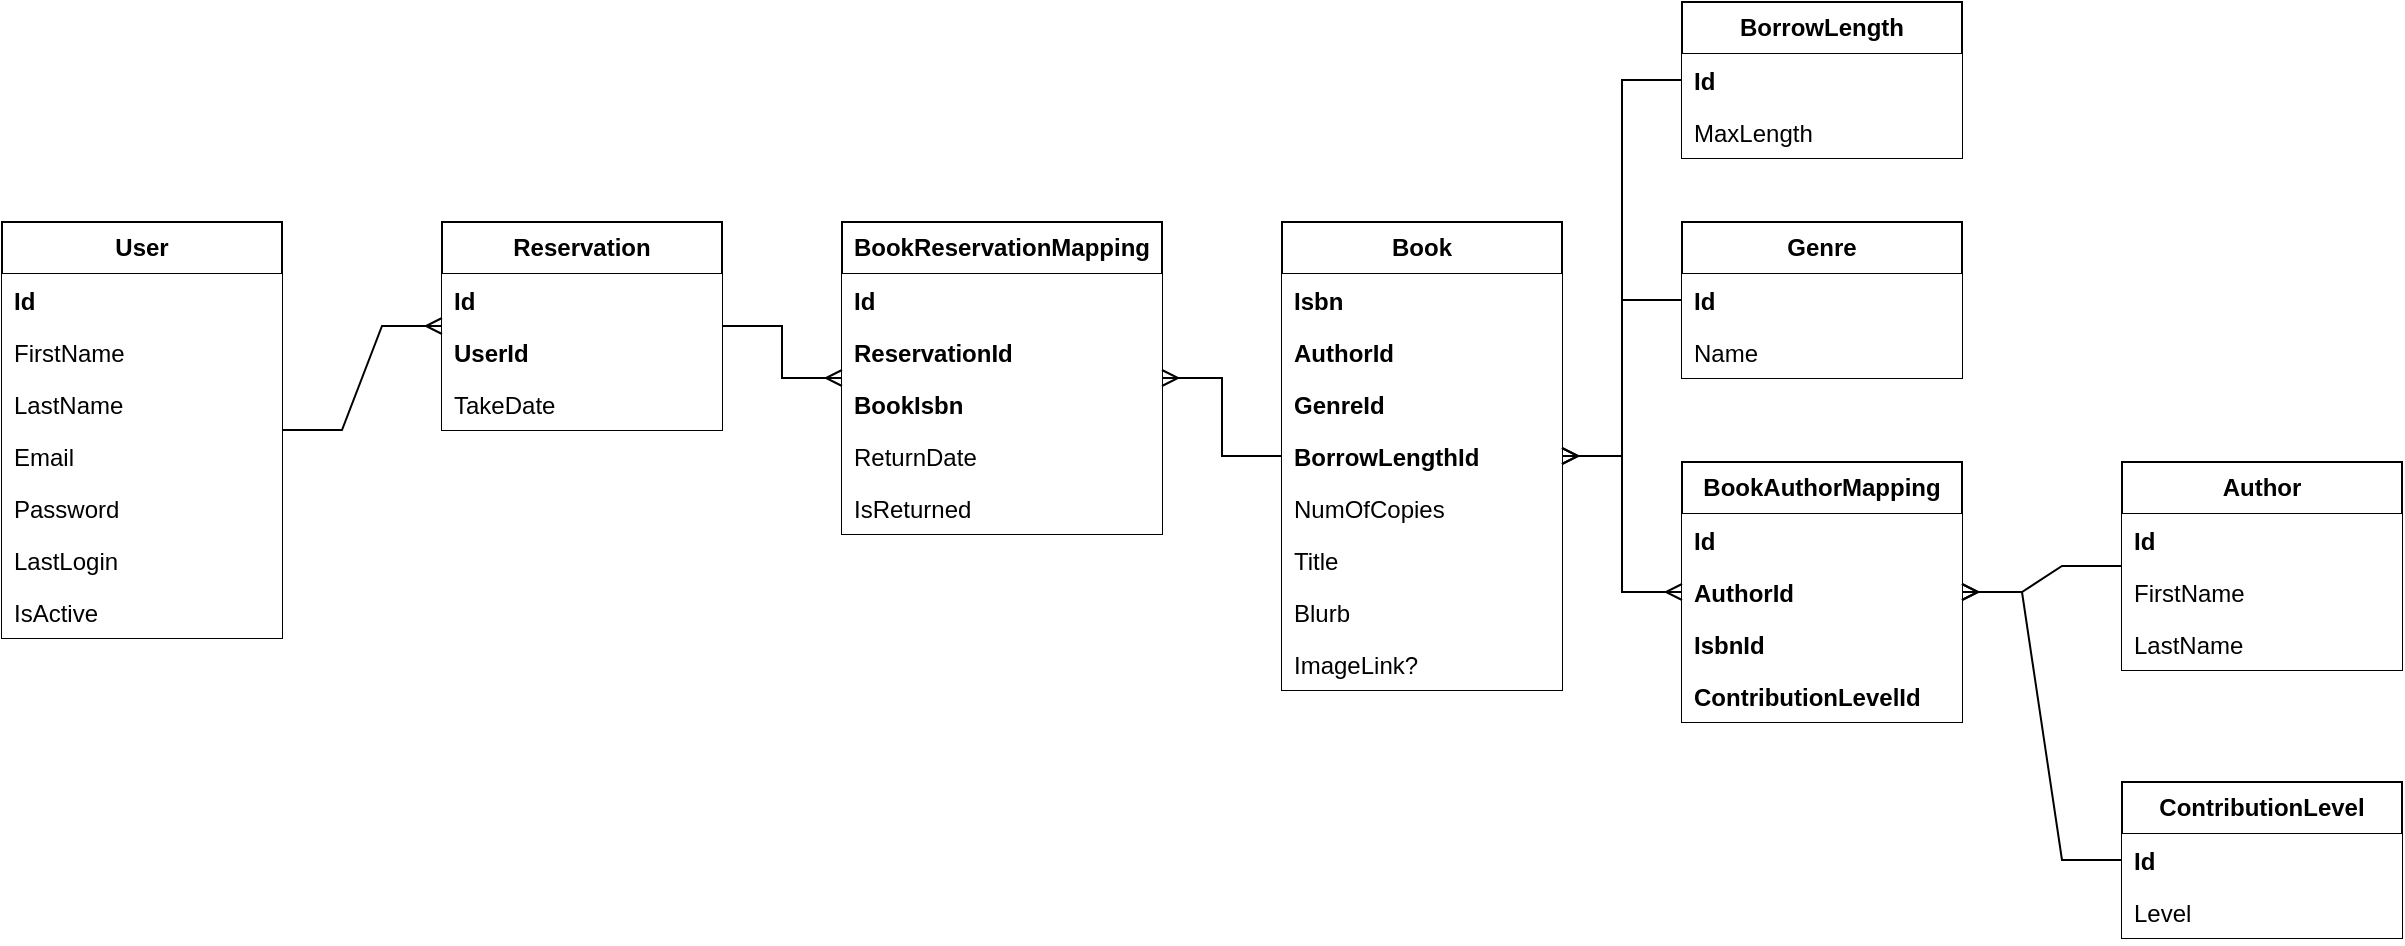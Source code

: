 <mxfile version="24.8.0">
  <diagram id="C5RBs43oDa-KdzZeNtuy" name="Page-1">
    <mxGraphModel dx="2665" dy="962" grid="1" gridSize="10" guides="1" tooltips="1" connect="1" arrows="1" fold="1" page="1" pageScale="1" pageWidth="827" pageHeight="1169" math="0" shadow="0">
      <root>
        <mxCell id="WIyWlLk6GJQsqaUBKTNV-0" />
        <mxCell id="WIyWlLk6GJQsqaUBKTNV-1" parent="WIyWlLk6GJQsqaUBKTNV-0" />
        <mxCell id="lsi96pCt2vtQKQuAoiT2-0" value="BookAuthorMapping" style="swimlane;fontStyle=1;childLayout=stackLayout;horizontal=1;startSize=26;fillColor=default;horizontalStack=0;resizeParent=1;resizeParentMax=0;resizeLast=0;collapsible=1;marginBottom=0;whiteSpace=wrap;html=1;" vertex="1" parent="WIyWlLk6GJQsqaUBKTNV-1">
          <mxGeometry x="660" y="280" width="140" height="130" as="geometry" />
        </mxCell>
        <mxCell id="lsi96pCt2vtQKQuAoiT2-3" value="Id" style="text;strokeColor=none;fillColor=default;align=left;verticalAlign=top;spacingLeft=4;spacingRight=4;overflow=hidden;rotatable=0;points=[[0,0.5],[1,0.5]];portConstraint=eastwest;whiteSpace=wrap;html=1;fontStyle=1" vertex="1" parent="lsi96pCt2vtQKQuAoiT2-0">
          <mxGeometry y="26" width="140" height="26" as="geometry" />
        </mxCell>
        <mxCell id="lsi96pCt2vtQKQuAoiT2-79" value="AuthorId" style="text;strokeColor=none;fillColor=default;align=left;verticalAlign=top;spacingLeft=4;spacingRight=4;overflow=hidden;rotatable=0;points=[[0,0.5],[1,0.5]];portConstraint=eastwest;whiteSpace=wrap;html=1;fontStyle=1" vertex="1" parent="lsi96pCt2vtQKQuAoiT2-0">
          <mxGeometry y="52" width="140" height="26" as="geometry" />
        </mxCell>
        <mxCell id="lsi96pCt2vtQKQuAoiT2-80" value="IsbnId" style="text;strokeColor=none;fillColor=default;align=left;verticalAlign=top;spacingLeft=4;spacingRight=4;overflow=hidden;rotatable=0;points=[[0,0.5],[1,0.5]];portConstraint=eastwest;whiteSpace=wrap;html=1;fontStyle=1" vertex="1" parent="lsi96pCt2vtQKQuAoiT2-0">
          <mxGeometry y="78" width="140" height="26" as="geometry" />
        </mxCell>
        <mxCell id="lsi96pCt2vtQKQuAoiT2-81" value="ContributionLevelId" style="text;strokeColor=none;fillColor=default;align=left;verticalAlign=top;spacingLeft=4;spacingRight=4;overflow=hidden;rotatable=0;points=[[0,0.5],[1,0.5]];portConstraint=eastwest;whiteSpace=wrap;html=1;fontStyle=1" vertex="1" parent="lsi96pCt2vtQKQuAoiT2-0">
          <mxGeometry y="104" width="140" height="26" as="geometry" />
        </mxCell>
        <mxCell id="lsi96pCt2vtQKQuAoiT2-7" value="Book" style="swimlane;fontStyle=1;childLayout=stackLayout;horizontal=1;startSize=26;fillColor=default;horizontalStack=0;resizeParent=1;resizeParentMax=0;resizeLast=0;collapsible=1;marginBottom=0;whiteSpace=wrap;html=1;" vertex="1" parent="WIyWlLk6GJQsqaUBKTNV-1">
          <mxGeometry x="460" y="160" width="140" height="234" as="geometry" />
        </mxCell>
        <mxCell id="lsi96pCt2vtQKQuAoiT2-8" value="Isbn" style="text;strokeColor=none;fillColor=default;align=left;verticalAlign=top;spacingLeft=4;spacingRight=4;overflow=hidden;rotatable=0;points=[[0,0.5],[1,0.5]];portConstraint=eastwest;whiteSpace=wrap;html=1;fontStyle=1" vertex="1" parent="lsi96pCt2vtQKQuAoiT2-7">
          <mxGeometry y="26" width="140" height="26" as="geometry" />
        </mxCell>
        <mxCell id="lsi96pCt2vtQKQuAoiT2-17" value="AuthorId" style="text;strokeColor=none;fillColor=default;align=left;verticalAlign=top;spacingLeft=4;spacingRight=4;overflow=hidden;rotatable=0;points=[[0,0.5],[1,0.5]];portConstraint=eastwest;whiteSpace=wrap;html=1;fontStyle=1" vertex="1" parent="lsi96pCt2vtQKQuAoiT2-7">
          <mxGeometry y="52" width="140" height="26" as="geometry" />
        </mxCell>
        <mxCell id="lsi96pCt2vtQKQuAoiT2-22" value="GenreId" style="text;strokeColor=none;fillColor=default;align=left;verticalAlign=top;spacingLeft=4;spacingRight=4;overflow=hidden;rotatable=0;points=[[0,0.5],[1,0.5]];portConstraint=eastwest;whiteSpace=wrap;html=1;fontStyle=1" vertex="1" parent="lsi96pCt2vtQKQuAoiT2-7">
          <mxGeometry y="78" width="140" height="26" as="geometry" />
        </mxCell>
        <mxCell id="lsi96pCt2vtQKQuAoiT2-70" value="BorrowLengthId" style="text;strokeColor=none;fillColor=default;align=left;verticalAlign=top;spacingLeft=4;spacingRight=4;overflow=hidden;rotatable=0;points=[[0,0.5],[1,0.5]];portConstraint=eastwest;whiteSpace=wrap;html=1;fontStyle=1" vertex="1" parent="lsi96pCt2vtQKQuAoiT2-7">
          <mxGeometry y="104" width="140" height="26" as="geometry" />
        </mxCell>
        <mxCell id="lsi96pCt2vtQKQuAoiT2-36" value="NumOfCopies" style="text;strokeColor=none;fillColor=default;align=left;verticalAlign=top;spacingLeft=4;spacingRight=4;overflow=hidden;rotatable=0;points=[[0,0.5],[1,0.5]];portConstraint=eastwest;whiteSpace=wrap;html=1;" vertex="1" parent="lsi96pCt2vtQKQuAoiT2-7">
          <mxGeometry y="130" width="140" height="26" as="geometry" />
        </mxCell>
        <mxCell id="lsi96pCt2vtQKQuAoiT2-41" value="Title" style="text;strokeColor=none;fillColor=default;align=left;verticalAlign=top;spacingLeft=4;spacingRight=4;overflow=hidden;rotatable=0;points=[[0,0.5],[1,0.5]];portConstraint=eastwest;whiteSpace=wrap;html=1;" vertex="1" parent="lsi96pCt2vtQKQuAoiT2-7">
          <mxGeometry y="156" width="140" height="26" as="geometry" />
        </mxCell>
        <mxCell id="lsi96pCt2vtQKQuAoiT2-42" value="Blurb" style="text;strokeColor=none;fillColor=default;align=left;verticalAlign=top;spacingLeft=4;spacingRight=4;overflow=hidden;rotatable=0;points=[[0,0.5],[1,0.5]];portConstraint=eastwest;whiteSpace=wrap;html=1;" vertex="1" parent="lsi96pCt2vtQKQuAoiT2-7">
          <mxGeometry y="182" width="140" height="26" as="geometry" />
        </mxCell>
        <mxCell id="lsi96pCt2vtQKQuAoiT2-90" value="ImageLink?" style="text;strokeColor=none;fillColor=default;align=left;verticalAlign=top;spacingLeft=4;spacingRight=4;overflow=hidden;rotatable=0;points=[[0,0.5],[1,0.5]];portConstraint=eastwest;whiteSpace=wrap;html=1;" vertex="1" parent="lsi96pCt2vtQKQuAoiT2-7">
          <mxGeometry y="208" width="140" height="26" as="geometry" />
        </mxCell>
        <mxCell id="lsi96pCt2vtQKQuAoiT2-18" value="Genre" style="swimlane;fontStyle=1;childLayout=stackLayout;horizontal=1;startSize=26;fillColor=default;horizontalStack=0;resizeParent=1;resizeParentMax=0;resizeLast=0;collapsible=1;marginBottom=0;whiteSpace=wrap;html=1;" vertex="1" parent="WIyWlLk6GJQsqaUBKTNV-1">
          <mxGeometry x="660" y="160" width="140" height="78" as="geometry" />
        </mxCell>
        <mxCell id="lsi96pCt2vtQKQuAoiT2-19" value="Id" style="text;strokeColor=none;fillColor=default;align=left;verticalAlign=top;spacingLeft=4;spacingRight=4;overflow=hidden;rotatable=0;points=[[0,0.5],[1,0.5]];portConstraint=eastwest;whiteSpace=wrap;html=1;fontStyle=1" vertex="1" parent="lsi96pCt2vtQKQuAoiT2-18">
          <mxGeometry y="26" width="140" height="26" as="geometry" />
        </mxCell>
        <mxCell id="lsi96pCt2vtQKQuAoiT2-20" value="Name" style="text;strokeColor=none;fillColor=default;align=left;verticalAlign=top;spacingLeft=4;spacingRight=4;overflow=hidden;rotatable=0;points=[[0,0.5],[1,0.5]];portConstraint=eastwest;whiteSpace=wrap;html=1;" vertex="1" parent="lsi96pCt2vtQKQuAoiT2-18">
          <mxGeometry y="52" width="140" height="26" as="geometry" />
        </mxCell>
        <mxCell id="lsi96pCt2vtQKQuAoiT2-23" value="Reservation" style="swimlane;fontStyle=1;childLayout=stackLayout;horizontal=1;startSize=26;fillColor=default;horizontalStack=0;resizeParent=1;resizeParentMax=0;resizeLast=0;collapsible=1;marginBottom=0;whiteSpace=wrap;html=1;" vertex="1" parent="WIyWlLk6GJQsqaUBKTNV-1">
          <mxGeometry x="40" y="160" width="140" height="104" as="geometry" />
        </mxCell>
        <mxCell id="lsi96pCt2vtQKQuAoiT2-31" value="Id" style="text;strokeColor=none;fillColor=default;align=left;verticalAlign=top;spacingLeft=4;spacingRight=4;overflow=hidden;rotatable=0;points=[[0,0.5],[1,0.5]];portConstraint=eastwest;whiteSpace=wrap;html=1;fontStyle=1" vertex="1" parent="lsi96pCt2vtQKQuAoiT2-23">
          <mxGeometry y="26" width="140" height="26" as="geometry" />
        </mxCell>
        <mxCell id="lsi96pCt2vtQKQuAoiT2-37" value="UserId" style="text;strokeColor=none;fillColor=default;align=left;verticalAlign=top;spacingLeft=4;spacingRight=4;overflow=hidden;rotatable=0;points=[[0,0.5],[1,0.5]];portConstraint=eastwest;whiteSpace=wrap;html=1;fontStyle=1" vertex="1" parent="lsi96pCt2vtQKQuAoiT2-23">
          <mxGeometry y="52" width="140" height="26" as="geometry" />
        </mxCell>
        <mxCell id="lsi96pCt2vtQKQuAoiT2-40" value="TakeDate" style="text;strokeColor=none;fillColor=default;align=left;verticalAlign=top;spacingLeft=4;spacingRight=4;overflow=hidden;rotatable=0;points=[[0,0.5],[1,0.5]];portConstraint=eastwest;whiteSpace=wrap;html=1;" vertex="1" parent="lsi96pCt2vtQKQuAoiT2-23">
          <mxGeometry y="78" width="140" height="26" as="geometry" />
        </mxCell>
        <mxCell id="lsi96pCt2vtQKQuAoiT2-32" value="BookReservationMapping" style="swimlane;fontStyle=1;childLayout=stackLayout;horizontal=1;startSize=26;fillColor=default;horizontalStack=0;resizeParent=1;resizeParentMax=0;resizeLast=0;collapsible=1;marginBottom=0;whiteSpace=wrap;html=1;" vertex="1" parent="WIyWlLk6GJQsqaUBKTNV-1">
          <mxGeometry x="240" y="160" width="160" height="156" as="geometry" />
        </mxCell>
        <mxCell id="lsi96pCt2vtQKQuAoiT2-33" value="Id" style="text;strokeColor=none;fillColor=default;align=left;verticalAlign=top;spacingLeft=4;spacingRight=4;overflow=hidden;rotatable=0;points=[[0,0.5],[1,0.5]];portConstraint=eastwest;whiteSpace=wrap;html=1;fontStyle=1" vertex="1" parent="lsi96pCt2vtQKQuAoiT2-32">
          <mxGeometry y="26" width="160" height="26" as="geometry" />
        </mxCell>
        <mxCell id="lsi96pCt2vtQKQuAoiT2-34" value="ReservationId" style="text;strokeColor=none;fillColor=default;align=left;verticalAlign=top;spacingLeft=4;spacingRight=4;overflow=hidden;rotatable=0;points=[[0,0.5],[1,0.5]];portConstraint=eastwest;whiteSpace=wrap;html=1;fontStyle=1" vertex="1" parent="lsi96pCt2vtQKQuAoiT2-32">
          <mxGeometry y="52" width="160" height="26" as="geometry" />
        </mxCell>
        <mxCell id="lsi96pCt2vtQKQuAoiT2-35" value="BookIsbn" style="text;strokeColor=none;fillColor=default;align=left;verticalAlign=top;spacingLeft=4;spacingRight=4;overflow=hidden;rotatable=0;points=[[0,0.5],[1,0.5]];portConstraint=eastwest;whiteSpace=wrap;html=1;fontStyle=1" vertex="1" parent="lsi96pCt2vtQKQuAoiT2-32">
          <mxGeometry y="78" width="160" height="26" as="geometry" />
        </mxCell>
        <mxCell id="lsi96pCt2vtQKQuAoiT2-38" value="ReturnDate" style="text;strokeColor=none;fillColor=default;align=left;verticalAlign=top;spacingLeft=4;spacingRight=4;overflow=hidden;rotatable=0;points=[[0,0.5],[1,0.5]];portConstraint=eastwest;whiteSpace=wrap;html=1;" vertex="1" parent="lsi96pCt2vtQKQuAoiT2-32">
          <mxGeometry y="104" width="160" height="26" as="geometry" />
        </mxCell>
        <mxCell id="lsi96pCt2vtQKQuAoiT2-43" value="IsReturned" style="text;strokeColor=none;fillColor=default;align=left;verticalAlign=top;spacingLeft=4;spacingRight=4;overflow=hidden;rotatable=0;points=[[0,0.5],[1,0.5]];portConstraint=eastwest;whiteSpace=wrap;html=1;" vertex="1" parent="lsi96pCt2vtQKQuAoiT2-32">
          <mxGeometry y="130" width="160" height="26" as="geometry" />
        </mxCell>
        <mxCell id="lsi96pCt2vtQKQuAoiT2-44" value="User" style="swimlane;fontStyle=1;childLayout=stackLayout;horizontal=1;startSize=26;fillColor=default;horizontalStack=0;resizeParent=1;resizeParentMax=0;resizeLast=0;collapsible=1;marginBottom=0;whiteSpace=wrap;html=1;" vertex="1" parent="WIyWlLk6GJQsqaUBKTNV-1">
          <mxGeometry x="-180" y="160" width="140" height="208" as="geometry" />
        </mxCell>
        <mxCell id="lsi96pCt2vtQKQuAoiT2-45" value="Id" style="text;strokeColor=none;fillColor=default;align=left;verticalAlign=top;spacingLeft=4;spacingRight=4;overflow=hidden;rotatable=0;points=[[0,0.5],[1,0.5]];portConstraint=eastwest;whiteSpace=wrap;html=1;fontStyle=1" vertex="1" parent="lsi96pCt2vtQKQuAoiT2-44">
          <mxGeometry y="26" width="140" height="26" as="geometry" />
        </mxCell>
        <mxCell id="lsi96pCt2vtQKQuAoiT2-46" value="FirstName" style="text;strokeColor=none;fillColor=default;align=left;verticalAlign=top;spacingLeft=4;spacingRight=4;overflow=hidden;rotatable=0;points=[[0,0.5],[1,0.5]];portConstraint=eastwest;whiteSpace=wrap;html=1;" vertex="1" parent="lsi96pCt2vtQKQuAoiT2-44">
          <mxGeometry y="52" width="140" height="26" as="geometry" />
        </mxCell>
        <mxCell id="lsi96pCt2vtQKQuAoiT2-47" value="LastName" style="text;strokeColor=none;fillColor=default;align=left;verticalAlign=top;spacingLeft=4;spacingRight=4;overflow=hidden;rotatable=0;points=[[0,0.5],[1,0.5]];portConstraint=eastwest;whiteSpace=wrap;html=1;" vertex="1" parent="lsi96pCt2vtQKQuAoiT2-44">
          <mxGeometry y="78" width="140" height="26" as="geometry" />
        </mxCell>
        <mxCell id="lsi96pCt2vtQKQuAoiT2-48" value="Email" style="text;strokeColor=none;fillColor=default;align=left;verticalAlign=top;spacingLeft=4;spacingRight=4;overflow=hidden;rotatable=0;points=[[0,0.5],[1,0.5]];portConstraint=eastwest;whiteSpace=wrap;html=1;" vertex="1" parent="lsi96pCt2vtQKQuAoiT2-44">
          <mxGeometry y="104" width="140" height="26" as="geometry" />
        </mxCell>
        <mxCell id="lsi96pCt2vtQKQuAoiT2-54" value="Password" style="text;strokeColor=none;fillColor=default;align=left;verticalAlign=top;spacingLeft=4;spacingRight=4;overflow=hidden;rotatable=0;points=[[0,0.5],[1,0.5]];portConstraint=eastwest;whiteSpace=wrap;html=1;" vertex="1" parent="lsi96pCt2vtQKQuAoiT2-44">
          <mxGeometry y="130" width="140" height="26" as="geometry" />
        </mxCell>
        <mxCell id="lsi96pCt2vtQKQuAoiT2-73" value="LastLogin" style="text;strokeColor=none;fillColor=default;align=left;verticalAlign=top;spacingLeft=4;spacingRight=4;overflow=hidden;rotatable=0;points=[[0,0.5],[1,0.5]];portConstraint=eastwest;whiteSpace=wrap;html=1;" vertex="1" parent="lsi96pCt2vtQKQuAoiT2-44">
          <mxGeometry y="156" width="140" height="26" as="geometry" />
        </mxCell>
        <mxCell id="lsi96pCt2vtQKQuAoiT2-74" value="IsActive" style="text;strokeColor=none;fillColor=default;align=left;verticalAlign=top;spacingLeft=4;spacingRight=4;overflow=hidden;rotatable=0;points=[[0,0.5],[1,0.5]];portConstraint=eastwest;whiteSpace=wrap;html=1;" vertex="1" parent="lsi96pCt2vtQKQuAoiT2-44">
          <mxGeometry y="182" width="140" height="26" as="geometry" />
        </mxCell>
        <mxCell id="lsi96pCt2vtQKQuAoiT2-55" value="" style="edgeStyle=entityRelationEdgeStyle;fontSize=12;html=1;endArrow=ERmany;rounded=0;" edge="1" parent="WIyWlLk6GJQsqaUBKTNV-1" source="lsi96pCt2vtQKQuAoiT2-44" target="lsi96pCt2vtQKQuAoiT2-23">
          <mxGeometry width="100" height="100" relative="1" as="geometry">
            <mxPoint x="220" y="300" as="sourcePoint" />
            <mxPoint x="320" y="200" as="targetPoint" />
          </mxGeometry>
        </mxCell>
        <mxCell id="lsi96pCt2vtQKQuAoiT2-57" value="" style="edgeStyle=entityRelationEdgeStyle;fontSize=12;html=1;endArrow=ERmany;rounded=0;" edge="1" parent="WIyWlLk6GJQsqaUBKTNV-1" source="lsi96pCt2vtQKQuAoiT2-23" target="lsi96pCt2vtQKQuAoiT2-32">
          <mxGeometry width="100" height="100" relative="1" as="geometry">
            <mxPoint x="270" y="248" as="sourcePoint" />
            <mxPoint x="210" y="222" as="targetPoint" />
            <Array as="points">
              <mxPoint x="220" y="220" />
            </Array>
          </mxGeometry>
        </mxCell>
        <mxCell id="lsi96pCt2vtQKQuAoiT2-58" value="" style="edgeStyle=entityRelationEdgeStyle;fontSize=12;html=1;endArrow=ERmany;rounded=0;" edge="1" parent="WIyWlLk6GJQsqaUBKTNV-1" source="lsi96pCt2vtQKQuAoiT2-7" target="lsi96pCt2vtQKQuAoiT2-32">
          <mxGeometry width="100" height="100" relative="1" as="geometry">
            <mxPoint x="210" y="222" as="sourcePoint" />
            <mxPoint x="270" y="248" as="targetPoint" />
          </mxGeometry>
        </mxCell>
        <mxCell id="lsi96pCt2vtQKQuAoiT2-60" value="" style="edgeStyle=entityRelationEdgeStyle;fontSize=12;html=1;endArrow=ERmany;rounded=0;" edge="1" parent="WIyWlLk6GJQsqaUBKTNV-1" source="lsi96pCt2vtQKQuAoiT2-18" target="lsi96pCt2vtQKQuAoiT2-7">
          <mxGeometry width="100" height="100" relative="1" as="geometry">
            <mxPoint x="610" y="261" as="sourcePoint" />
            <mxPoint x="670" y="209" as="targetPoint" />
          </mxGeometry>
        </mxCell>
        <mxCell id="lsi96pCt2vtQKQuAoiT2-62" value="BorrowLength" style="swimlane;fontStyle=1;childLayout=stackLayout;horizontal=1;startSize=26;fillColor=default;horizontalStack=0;resizeParent=1;resizeParentMax=0;resizeLast=0;collapsible=1;marginBottom=0;whiteSpace=wrap;html=1;" vertex="1" parent="WIyWlLk6GJQsqaUBKTNV-1">
          <mxGeometry x="660" y="50" width="140" height="78" as="geometry" />
        </mxCell>
        <mxCell id="lsi96pCt2vtQKQuAoiT2-63" value="Id" style="text;strokeColor=none;fillColor=default;align=left;verticalAlign=top;spacingLeft=4;spacingRight=4;overflow=hidden;rotatable=0;points=[[0,0.5],[1,0.5]];portConstraint=eastwest;whiteSpace=wrap;html=1;fontStyle=1" vertex="1" parent="lsi96pCt2vtQKQuAoiT2-62">
          <mxGeometry y="26" width="140" height="26" as="geometry" />
        </mxCell>
        <mxCell id="lsi96pCt2vtQKQuAoiT2-68" value="MaxLength" style="text;strokeColor=none;fillColor=default;align=left;verticalAlign=top;spacingLeft=4;spacingRight=4;overflow=hidden;rotatable=0;points=[[0,0.5],[1,0.5]];portConstraint=eastwest;whiteSpace=wrap;html=1;" vertex="1" parent="lsi96pCt2vtQKQuAoiT2-62">
          <mxGeometry y="52" width="140" height="26" as="geometry" />
        </mxCell>
        <mxCell id="lsi96pCt2vtQKQuAoiT2-71" value="" style="edgeStyle=entityRelationEdgeStyle;fontSize=12;html=1;endArrow=ERmany;rounded=0;" edge="1" parent="WIyWlLk6GJQsqaUBKTNV-1" source="lsi96pCt2vtQKQuAoiT2-62" target="lsi96pCt2vtQKQuAoiT2-7">
          <mxGeometry width="100" height="100" relative="1" as="geometry">
            <mxPoint x="670" y="209" as="sourcePoint" />
            <mxPoint x="610" y="274" as="targetPoint" />
          </mxGeometry>
        </mxCell>
        <mxCell id="lsi96pCt2vtQKQuAoiT2-75" value="Author" style="swimlane;fontStyle=1;childLayout=stackLayout;horizontal=1;startSize=26;fillColor=default;horizontalStack=0;resizeParent=1;resizeParentMax=0;resizeLast=0;collapsible=1;marginBottom=0;whiteSpace=wrap;html=1;" vertex="1" parent="WIyWlLk6GJQsqaUBKTNV-1">
          <mxGeometry x="880" y="280" width="140" height="104" as="geometry" />
        </mxCell>
        <mxCell id="lsi96pCt2vtQKQuAoiT2-76" value="Id" style="text;strokeColor=none;fillColor=default;align=left;verticalAlign=top;spacingLeft=4;spacingRight=4;overflow=hidden;rotatable=0;points=[[0,0.5],[1,0.5]];portConstraint=eastwest;whiteSpace=wrap;html=1;fontStyle=1" vertex="1" parent="lsi96pCt2vtQKQuAoiT2-75">
          <mxGeometry y="26" width="140" height="26" as="geometry" />
        </mxCell>
        <mxCell id="lsi96pCt2vtQKQuAoiT2-77" value="FirstName" style="text;strokeColor=none;fillColor=default;align=left;verticalAlign=top;spacingLeft=4;spacingRight=4;overflow=hidden;rotatable=0;points=[[0,0.5],[1,0.5]];portConstraint=eastwest;whiteSpace=wrap;html=1;" vertex="1" parent="lsi96pCt2vtQKQuAoiT2-75">
          <mxGeometry y="52" width="140" height="26" as="geometry" />
        </mxCell>
        <mxCell id="lsi96pCt2vtQKQuAoiT2-78" value="LastName" style="text;strokeColor=none;fillColor=default;align=left;verticalAlign=top;spacingLeft=4;spacingRight=4;overflow=hidden;rotatable=0;points=[[0,0.5],[1,0.5]];portConstraint=eastwest;whiteSpace=wrap;html=1;" vertex="1" parent="lsi96pCt2vtQKQuAoiT2-75">
          <mxGeometry y="78" width="140" height="26" as="geometry" />
        </mxCell>
        <mxCell id="lsi96pCt2vtQKQuAoiT2-82" value="ContributionLevel" style="swimlane;fontStyle=1;childLayout=stackLayout;horizontal=1;startSize=26;fillColor=default;horizontalStack=0;resizeParent=1;resizeParentMax=0;resizeLast=0;collapsible=1;marginBottom=0;whiteSpace=wrap;html=1;" vertex="1" parent="WIyWlLk6GJQsqaUBKTNV-1">
          <mxGeometry x="880" y="440" width="140" height="78" as="geometry" />
        </mxCell>
        <mxCell id="lsi96pCt2vtQKQuAoiT2-83" value="Id" style="text;strokeColor=none;fillColor=default;align=left;verticalAlign=top;spacingLeft=4;spacingRight=4;overflow=hidden;rotatable=0;points=[[0,0.5],[1,0.5]];portConstraint=eastwest;whiteSpace=wrap;html=1;fontStyle=1" vertex="1" parent="lsi96pCt2vtQKQuAoiT2-82">
          <mxGeometry y="26" width="140" height="26" as="geometry" />
        </mxCell>
        <mxCell id="lsi96pCt2vtQKQuAoiT2-86" value="Level" style="text;strokeColor=none;fillColor=default;align=left;verticalAlign=top;spacingLeft=4;spacingRight=4;overflow=hidden;rotatable=0;points=[[0,0.5],[1,0.5]];portConstraint=eastwest;whiteSpace=wrap;html=1;fontStyle=0" vertex="1" parent="lsi96pCt2vtQKQuAoiT2-82">
          <mxGeometry y="52" width="140" height="26" as="geometry" />
        </mxCell>
        <mxCell id="lsi96pCt2vtQKQuAoiT2-87" value="" style="edgeStyle=entityRelationEdgeStyle;fontSize=12;html=1;endArrow=ERmany;rounded=0;" edge="1" parent="WIyWlLk6GJQsqaUBKTNV-1" source="lsi96pCt2vtQKQuAoiT2-7" target="lsi96pCt2vtQKQuAoiT2-0">
          <mxGeometry width="100" height="100" relative="1" as="geometry">
            <mxPoint x="470" y="274" as="sourcePoint" />
            <mxPoint x="410" y="248" as="targetPoint" />
          </mxGeometry>
        </mxCell>
        <mxCell id="lsi96pCt2vtQKQuAoiT2-88" value="" style="edgeStyle=entityRelationEdgeStyle;fontSize=12;html=1;endArrow=ERmany;rounded=0;" edge="1" parent="WIyWlLk6GJQsqaUBKTNV-1" source="lsi96pCt2vtQKQuAoiT2-75" target="lsi96pCt2vtQKQuAoiT2-0">
          <mxGeometry width="100" height="100" relative="1" as="geometry">
            <mxPoint x="610" y="274" as="sourcePoint" />
            <mxPoint x="670" y="355" as="targetPoint" />
          </mxGeometry>
        </mxCell>
        <mxCell id="lsi96pCt2vtQKQuAoiT2-89" value="" style="edgeStyle=entityRelationEdgeStyle;fontSize=12;html=1;endArrow=ERmany;rounded=0;" edge="1" parent="WIyWlLk6GJQsqaUBKTNV-1" source="lsi96pCt2vtQKQuAoiT2-82" target="lsi96pCt2vtQKQuAoiT2-0">
          <mxGeometry width="100" height="100" relative="1" as="geometry">
            <mxPoint x="890" y="342" as="sourcePoint" />
            <mxPoint x="810" y="355" as="targetPoint" />
          </mxGeometry>
        </mxCell>
      </root>
    </mxGraphModel>
  </diagram>
</mxfile>
